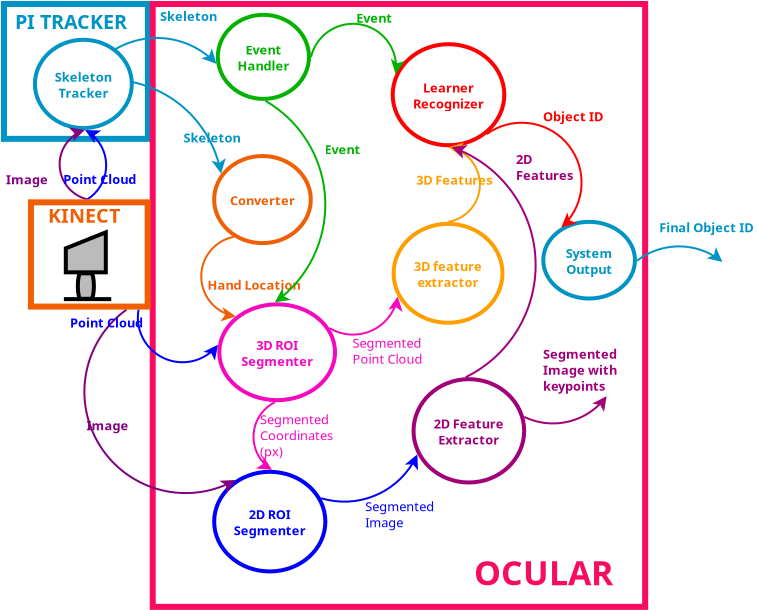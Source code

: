 <?xml version="1.0" encoding="UTF-8"?>
<dia:diagram xmlns:dia="http://www.lysator.liu.se/~alla/dia/">
  <dia:layer name="Background" visible="true" active="true">
    <dia:object type="Standard - Text" version="1" id="O0">
      <dia:attribute name="obj_pos">
        <dia:point val="5.383,23.848"/>
      </dia:attribute>
      <dia:attribute name="obj_bb">
        <dia:rectangle val="5.383,22.275;13.136,24.247"/>
      </dia:attribute>
      <dia:attribute name="text">
        <dia:composite type="text">
          <dia:attribute name="string">
            <dia:string>#OCULAR#</dia:string>
          </dia:attribute>
          <dia:attribute name="font">
            <dia:font family="sans" style="80" name="Helvetica-Bold"/>
          </dia:attribute>
          <dia:attribute name="height">
            <dia:real val="2.117"/>
          </dia:attribute>
          <dia:attribute name="pos">
            <dia:point val="5.383,23.848"/>
          </dia:attribute>
          <dia:attribute name="color">
            <dia:color val="#f80b60"/>
          </dia:attribute>
          <dia:attribute name="alignment">
            <dia:enum val="0"/>
          </dia:attribute>
        </dia:composite>
      </dia:attribute>
      <dia:attribute name="valign">
        <dia:enum val="3"/>
      </dia:attribute>
    </dia:object>
    <dia:object type="Standard - Box" version="0" id="O1">
      <dia:attribute name="obj_pos">
        <dia:point val="-18.12,-5.219"/>
      </dia:attribute>
      <dia:attribute name="obj_bb">
        <dia:rectangle val="-18.27,-5.369;-10.775,1.674"/>
      </dia:attribute>
      <dia:attribute name="elem_corner">
        <dia:point val="-18.12,-5.219"/>
      </dia:attribute>
      <dia:attribute name="elem_width">
        <dia:real val="7.196"/>
      </dia:attribute>
      <dia:attribute name="elem_height">
        <dia:real val="6.742"/>
      </dia:attribute>
      <dia:attribute name="border_width">
        <dia:real val="0.3"/>
      </dia:attribute>
      <dia:attribute name="border_color">
        <dia:color val="#0094c5"/>
      </dia:attribute>
      <dia:attribute name="show_background">
        <dia:boolean val="false"/>
      </dia:attribute>
    </dia:object>
    <dia:object type="Standard - Text" version="1" id="O2">
      <dia:attribute name="obj_pos">
        <dia:point val="-18.019,3.795"/>
      </dia:attribute>
      <dia:attribute name="obj_bb">
        <dia:rectangle val="-18.019,3.2;-15.789,3.947"/>
      </dia:attribute>
      <dia:attribute name="text">
        <dia:composite type="text">
          <dia:attribute name="string">
            <dia:string>#Image#</dia:string>
          </dia:attribute>
          <dia:attribute name="font">
            <dia:font family="sans" style="80" name="Helvetica-Bold"/>
          </dia:attribute>
          <dia:attribute name="height">
            <dia:real val="0.8"/>
          </dia:attribute>
          <dia:attribute name="pos">
            <dia:point val="-18.019,3.795"/>
          </dia:attribute>
          <dia:attribute name="color">
            <dia:color val="#800080"/>
          </dia:attribute>
          <dia:attribute name="alignment">
            <dia:enum val="0"/>
          </dia:attribute>
        </dia:composite>
      </dia:attribute>
      <dia:attribute name="valign">
        <dia:enum val="3"/>
      </dia:attribute>
    </dia:object>
    <dia:object type="Standard - Box" version="0" id="O3">
      <dia:attribute name="obj_pos">
        <dia:point val="-10.684,-5.219"/>
      </dia:attribute>
      <dia:attribute name="obj_bb">
        <dia:rectangle val="-10.834,-5.369;14.089,25.074"/>
      </dia:attribute>
      <dia:attribute name="elem_corner">
        <dia:point val="-10.684,-5.219"/>
      </dia:attribute>
      <dia:attribute name="elem_width">
        <dia:real val="24.622"/>
      </dia:attribute>
      <dia:attribute name="elem_height">
        <dia:real val="30.143"/>
      </dia:attribute>
      <dia:attribute name="border_width">
        <dia:real val="0.3"/>
      </dia:attribute>
      <dia:attribute name="border_color">
        <dia:color val="#f80b60"/>
      </dia:attribute>
      <dia:attribute name="show_background">
        <dia:boolean val="false"/>
      </dia:attribute>
    </dia:object>
    <dia:object type="Flowchart - Ellipse" version="0" id="O4">
      <dia:attribute name="obj_pos">
        <dia:point val="-7.613,2.382"/>
      </dia:attribute>
      <dia:attribute name="obj_bb">
        <dia:rectangle val="-7.713,2.282;-2.68,6.837"/>
      </dia:attribute>
      <dia:attribute name="elem_corner">
        <dia:point val="-7.613,2.382"/>
      </dia:attribute>
      <dia:attribute name="elem_width">
        <dia:real val="4.833"/>
      </dia:attribute>
      <dia:attribute name="elem_height">
        <dia:real val="4.355"/>
      </dia:attribute>
      <dia:attribute name="border_width">
        <dia:real val="0.2"/>
      </dia:attribute>
      <dia:attribute name="border_color">
        <dia:color val="#f05f04"/>
      </dia:attribute>
      <dia:attribute name="show_background">
        <dia:boolean val="true"/>
      </dia:attribute>
      <dia:attribute name="padding">
        <dia:real val="0.354"/>
      </dia:attribute>
      <dia:attribute name="text">
        <dia:composite type="text">
          <dia:attribute name="string">
            <dia:string>#Converter#</dia:string>
          </dia:attribute>
          <dia:attribute name="font">
            <dia:font family="sans" style="80" name="Helvetica-Bold"/>
          </dia:attribute>
          <dia:attribute name="height">
            <dia:real val="0.8"/>
          </dia:attribute>
          <dia:attribute name="pos">
            <dia:point val="-5.196,4.755"/>
          </dia:attribute>
          <dia:attribute name="color">
            <dia:color val="#f05f04"/>
          </dia:attribute>
          <dia:attribute name="alignment">
            <dia:enum val="1"/>
          </dia:attribute>
        </dia:composite>
      </dia:attribute>
    </dia:object>
    <dia:object type="Flowchart - Ellipse" version="0" id="O5">
      <dia:attribute name="obj_pos">
        <dia:point val="-7.611,18.171"/>
      </dia:attribute>
      <dia:attribute name="obj_bb">
        <dia:rectangle val="-7.711,18.071;-1.952,23.253"/>
      </dia:attribute>
      <dia:attribute name="elem_corner">
        <dia:point val="-7.611,18.171"/>
      </dia:attribute>
      <dia:attribute name="elem_width">
        <dia:real val="5.559"/>
      </dia:attribute>
      <dia:attribute name="elem_height">
        <dia:real val="4.982"/>
      </dia:attribute>
      <dia:attribute name="border_width">
        <dia:real val="0.2"/>
      </dia:attribute>
      <dia:attribute name="border_color">
        <dia:color val="#0000ff"/>
      </dia:attribute>
      <dia:attribute name="show_background">
        <dia:boolean val="true"/>
      </dia:attribute>
      <dia:attribute name="padding">
        <dia:real val="0.354"/>
      </dia:attribute>
      <dia:attribute name="text">
        <dia:composite type="text">
          <dia:attribute name="string">
            <dia:string>#2D ROI
Segmenter#</dia:string>
          </dia:attribute>
          <dia:attribute name="font">
            <dia:font family="sans" style="80" name="Helvetica-Bold"/>
          </dia:attribute>
          <dia:attribute name="height">
            <dia:real val="0.8"/>
          </dia:attribute>
          <dia:attribute name="pos">
            <dia:point val="-4.832,20.457"/>
          </dia:attribute>
          <dia:attribute name="color">
            <dia:color val="#0000ff"/>
          </dia:attribute>
          <dia:attribute name="alignment">
            <dia:enum val="1"/>
          </dia:attribute>
        </dia:composite>
      </dia:attribute>
    </dia:object>
    <dia:object type="Flowchart - Ellipse" version="0" id="O6">
      <dia:attribute name="obj_pos">
        <dia:point val="-7.356,9.797"/>
      </dia:attribute>
      <dia:attribute name="obj_bb">
        <dia:rectangle val="-7.456,9.697;-1.469,14.689"/>
      </dia:attribute>
      <dia:attribute name="elem_corner">
        <dia:point val="-7.356,9.797"/>
      </dia:attribute>
      <dia:attribute name="elem_width">
        <dia:real val="5.787"/>
      </dia:attribute>
      <dia:attribute name="elem_height">
        <dia:real val="4.792"/>
      </dia:attribute>
      <dia:attribute name="border_width">
        <dia:real val="0.2"/>
      </dia:attribute>
      <dia:attribute name="border_color">
        <dia:color val="#f508be"/>
      </dia:attribute>
      <dia:attribute name="show_background">
        <dia:boolean val="true"/>
      </dia:attribute>
      <dia:attribute name="padding">
        <dia:real val="0.354"/>
      </dia:attribute>
      <dia:attribute name="text">
        <dia:composite type="text">
          <dia:attribute name="string">
            <dia:string>#3D ROI
Segmenter#</dia:string>
          </dia:attribute>
          <dia:attribute name="font">
            <dia:font family="sans" style="80" name="Helvetica-Bold"/>
          </dia:attribute>
          <dia:attribute name="height">
            <dia:real val="0.8"/>
          </dia:attribute>
          <dia:attribute name="pos">
            <dia:point val="-4.462,11.988"/>
          </dia:attribute>
          <dia:attribute name="color">
            <dia:color val="#f508be"/>
          </dia:attribute>
          <dia:attribute name="alignment">
            <dia:enum val="1"/>
          </dia:attribute>
        </dia:composite>
      </dia:attribute>
    </dia:object>
    <dia:object type="Flowchart - Ellipse" version="0" id="O7">
      <dia:attribute name="obj_pos">
        <dia:point val="2.357,13.539"/>
      </dia:attribute>
      <dia:attribute name="obj_bb">
        <dia:rectangle val="2.257,13.439;7.989,18.806"/>
      </dia:attribute>
      <dia:attribute name="elem_corner">
        <dia:point val="2.357,13.539"/>
      </dia:attribute>
      <dia:attribute name="elem_width">
        <dia:real val="5.531"/>
      </dia:attribute>
      <dia:attribute name="elem_height">
        <dia:real val="5.167"/>
      </dia:attribute>
      <dia:attribute name="border_width">
        <dia:real val="0.2"/>
      </dia:attribute>
      <dia:attribute name="border_color">
        <dia:color val="#a10078"/>
      </dia:attribute>
      <dia:attribute name="show_background">
        <dia:boolean val="true"/>
      </dia:attribute>
      <dia:attribute name="padding">
        <dia:real val="0.354"/>
      </dia:attribute>
      <dia:attribute name="text">
        <dia:composite type="text">
          <dia:attribute name="string">
            <dia:string>#2D Feature
Extractor#</dia:string>
          </dia:attribute>
          <dia:attribute name="font">
            <dia:font family="sans" style="80" name="Helvetica-Bold"/>
          </dia:attribute>
          <dia:attribute name="height">
            <dia:real val="0.8"/>
          </dia:attribute>
          <dia:attribute name="pos">
            <dia:point val="5.123,15.917"/>
          </dia:attribute>
          <dia:attribute name="color">
            <dia:color val="#a10078"/>
          </dia:attribute>
          <dia:attribute name="alignment">
            <dia:enum val="1"/>
          </dia:attribute>
        </dia:composite>
      </dia:attribute>
    </dia:object>
    <dia:object type="Flowchart - Ellipse" version="0" id="O8">
      <dia:attribute name="obj_pos">
        <dia:point val="1.361,5.772"/>
      </dia:attribute>
      <dia:attribute name="obj_bb">
        <dia:rectangle val="1.261,5.672;6.906,10.819"/>
      </dia:attribute>
      <dia:attribute name="elem_corner">
        <dia:point val="1.361,5.772"/>
      </dia:attribute>
      <dia:attribute name="elem_width">
        <dia:real val="5.444"/>
      </dia:attribute>
      <dia:attribute name="elem_height">
        <dia:real val="4.947"/>
      </dia:attribute>
      <dia:attribute name="border_width">
        <dia:real val="0.2"/>
      </dia:attribute>
      <dia:attribute name="border_color">
        <dia:color val="#ff9e00"/>
      </dia:attribute>
      <dia:attribute name="show_background">
        <dia:boolean val="true"/>
      </dia:attribute>
      <dia:attribute name="padding">
        <dia:real val="0.354"/>
      </dia:attribute>
      <dia:attribute name="text">
        <dia:composite type="text">
          <dia:attribute name="string">
            <dia:string>#3D feature
extractor#</dia:string>
          </dia:attribute>
          <dia:attribute name="font">
            <dia:font family="sans" style="80" name="Helvetica-Bold"/>
          </dia:attribute>
          <dia:attribute name="height">
            <dia:real val="0.8"/>
          </dia:attribute>
          <dia:attribute name="pos">
            <dia:point val="4.083,8.041"/>
          </dia:attribute>
          <dia:attribute name="color">
            <dia:color val="#ff9e00"/>
          </dia:attribute>
          <dia:attribute name="alignment">
            <dia:enum val="1"/>
          </dia:attribute>
        </dia:composite>
      </dia:attribute>
    </dia:object>
    <dia:object type="Flowchart - Ellipse" version="0" id="O9">
      <dia:attribute name="obj_pos">
        <dia:point val="-7.429,-4.678"/>
      </dia:attribute>
      <dia:attribute name="obj_bb">
        <dia:rectangle val="-7.529,-4.778;-2.771,-0.374"/>
      </dia:attribute>
      <dia:attribute name="elem_corner">
        <dia:point val="-7.429,-4.678"/>
      </dia:attribute>
      <dia:attribute name="elem_width">
        <dia:real val="4.559"/>
      </dia:attribute>
      <dia:attribute name="elem_height">
        <dia:real val="4.204"/>
      </dia:attribute>
      <dia:attribute name="border_width">
        <dia:real val="0.2"/>
      </dia:attribute>
      <dia:attribute name="border_color">
        <dia:color val="#02b202"/>
      </dia:attribute>
      <dia:attribute name="show_background">
        <dia:boolean val="true"/>
      </dia:attribute>
      <dia:attribute name="padding">
        <dia:real val="0.354"/>
      </dia:attribute>
      <dia:attribute name="text">
        <dia:composite type="text">
          <dia:attribute name="string">
            <dia:string>#Event
Handler#</dia:string>
          </dia:attribute>
          <dia:attribute name="font">
            <dia:font family="sans" style="80" name="Helvetica-Bold"/>
          </dia:attribute>
          <dia:attribute name="height">
            <dia:real val="0.8"/>
          </dia:attribute>
          <dia:attribute name="pos">
            <dia:point val="-5.15,-2.781"/>
          </dia:attribute>
          <dia:attribute name="color">
            <dia:color val="#02b202"/>
          </dia:attribute>
          <dia:attribute name="alignment">
            <dia:enum val="1"/>
          </dia:attribute>
        </dia:composite>
      </dia:attribute>
    </dia:object>
    <dia:object type="Flowchart - Ellipse" version="0" id="O10">
      <dia:attribute name="obj_pos">
        <dia:point val="1.315,-3.209"/>
      </dia:attribute>
      <dia:attribute name="obj_bb">
        <dia:rectangle val="1.216,-3.309;6.995,1.944"/>
      </dia:attribute>
      <dia:attribute name="elem_corner">
        <dia:point val="1.315,-3.209"/>
      </dia:attribute>
      <dia:attribute name="elem_width">
        <dia:real val="5.58"/>
      </dia:attribute>
      <dia:attribute name="elem_height">
        <dia:real val="5.053"/>
      </dia:attribute>
      <dia:attribute name="border_width">
        <dia:real val="0.2"/>
      </dia:attribute>
      <dia:attribute name="border_color">
        <dia:color val="#ff0000"/>
      </dia:attribute>
      <dia:attribute name="show_background">
        <dia:boolean val="true"/>
      </dia:attribute>
      <dia:attribute name="padding">
        <dia:real val="0.354"/>
      </dia:attribute>
      <dia:attribute name="text">
        <dia:composite type="text">
          <dia:attribute name="string">
            <dia:string>#Learner
Recognizer#</dia:string>
          </dia:attribute>
          <dia:attribute name="font">
            <dia:font family="sans" style="80" name="Helvetica-Bold"/>
          </dia:attribute>
          <dia:attribute name="height">
            <dia:real val="0.8"/>
          </dia:attribute>
          <dia:attribute name="pos">
            <dia:point val="4.105,-0.887"/>
          </dia:attribute>
          <dia:attribute name="color">
            <dia:color val="#ff0000"/>
          </dia:attribute>
          <dia:attribute name="alignment">
            <dia:enum val="1"/>
          </dia:attribute>
        </dia:composite>
      </dia:attribute>
    </dia:object>
    <dia:object type="Standard - Arc" version="0" id="O11">
      <dia:attribute name="obj_pos">
        <dia:point val="-5.196,4.56"/>
      </dia:attribute>
      <dia:attribute name="obj_bb">
        <dia:rectangle val="-8.306,4.505;-4.408,12.543"/>
      </dia:attribute>
      <dia:attribute name="conn_endpoints">
        <dia:point val="-5.196,4.56"/>
        <dia:point val="-4.462,12.193"/>
      </dia:attribute>
      <dia:attribute name="arc_color">
        <dia:color val="#f05f04"/>
      </dia:attribute>
      <dia:attribute name="curve_distance">
        <dia:real val="3.424"/>
      </dia:attribute>
      <dia:attribute name="line_width">
        <dia:real val="0.1"/>
      </dia:attribute>
      <dia:attribute name="end_arrow">
        <dia:enum val="22"/>
      </dia:attribute>
      <dia:attribute name="end_arrow_length">
        <dia:real val="0.5"/>
      </dia:attribute>
      <dia:attribute name="end_arrow_width">
        <dia:real val="0.5"/>
      </dia:attribute>
      <dia:connections>
        <dia:connection handle="0" to="O4" connection="16"/>
        <dia:connection handle="1" to="O6" connection="16"/>
      </dia:connections>
    </dia:object>
    <dia:object type="Standard - Arc" version="0" id="O12">
      <dia:attribute name="obj_pos">
        <dia:point val="-5.15,-2.576"/>
      </dia:attribute>
      <dia:attribute name="obj_bb">
        <dia:rectangle val="-5.209,-4.303;4.184,-0.623"/>
      </dia:attribute>
      <dia:attribute name="conn_endpoints">
        <dia:point val="-5.15,-2.576"/>
        <dia:point val="4.105,-0.682"/>
      </dia:attribute>
      <dia:attribute name="arc_color">
        <dia:color val="#02b202"/>
      </dia:attribute>
      <dia:attribute name="curve_distance">
        <dia:real val="-2.561"/>
      </dia:attribute>
      <dia:attribute name="line_width">
        <dia:real val="0.1"/>
      </dia:attribute>
      <dia:attribute name="end_arrow">
        <dia:enum val="22"/>
      </dia:attribute>
      <dia:attribute name="end_arrow_length">
        <dia:real val="0.5"/>
      </dia:attribute>
      <dia:attribute name="end_arrow_width">
        <dia:real val="0.5"/>
      </dia:attribute>
      <dia:connections>
        <dia:connection handle="0" to="O9" connection="16"/>
        <dia:connection handle="1" to="O10" connection="16"/>
      </dia:connections>
    </dia:object>
    <dia:object type="Standard - Text" version="1" id="O13">
      <dia:attribute name="obj_pos">
        <dia:point val="3.492,13.889"/>
      </dia:attribute>
      <dia:attribute name="obj_bb">
        <dia:rectangle val="3.492,13.294;3.492,14.042"/>
      </dia:attribute>
      <dia:attribute name="text">
        <dia:composite type="text">
          <dia:attribute name="string">
            <dia:string>##</dia:string>
          </dia:attribute>
          <dia:attribute name="font">
            <dia:font family="sans" style="0" name="Helvetica"/>
          </dia:attribute>
          <dia:attribute name="height">
            <dia:real val="0.8"/>
          </dia:attribute>
          <dia:attribute name="pos">
            <dia:point val="3.492,13.889"/>
          </dia:attribute>
          <dia:attribute name="color">
            <dia:color val="#000000"/>
          </dia:attribute>
          <dia:attribute name="alignment">
            <dia:enum val="0"/>
          </dia:attribute>
        </dia:composite>
      </dia:attribute>
      <dia:attribute name="valign">
        <dia:enum val="3"/>
      </dia:attribute>
    </dia:object>
    <dia:object type="Standard - Text" version="1" id="O14">
      <dia:attribute name="obj_pos">
        <dia:point val="-7.951,9.073"/>
      </dia:attribute>
      <dia:attribute name="obj_bb">
        <dia:rectangle val="-7.951,8.478;-2.768,9.225"/>
      </dia:attribute>
      <dia:attribute name="text">
        <dia:composite type="text">
          <dia:attribute name="string">
            <dia:string>#Hand Location#</dia:string>
          </dia:attribute>
          <dia:attribute name="font">
            <dia:font family="sans" style="80" name="Helvetica-Bold"/>
          </dia:attribute>
          <dia:attribute name="height">
            <dia:real val="0.8"/>
          </dia:attribute>
          <dia:attribute name="pos">
            <dia:point val="-7.951,9.073"/>
          </dia:attribute>
          <dia:attribute name="color">
            <dia:color val="#f05f04"/>
          </dia:attribute>
          <dia:attribute name="alignment">
            <dia:enum val="0"/>
          </dia:attribute>
        </dia:composite>
      </dia:attribute>
      <dia:attribute name="valign">
        <dia:enum val="3"/>
      </dia:attribute>
    </dia:object>
    <dia:object type="Standard - Arc" version="0" id="O15">
      <dia:attribute name="obj_pos">
        <dia:point val="-4.462,12.193"/>
      </dia:attribute>
      <dia:attribute name="obj_bb">
        <dia:rectangle val="-5.705,12.141;-4.41,20.714"/>
      </dia:attribute>
      <dia:attribute name="conn_endpoints">
        <dia:point val="-4.462,12.193"/>
        <dia:point val="-4.832,20.662"/>
      </dia:attribute>
      <dia:attribute name="arc_color">
        <dia:color val="#f508be"/>
      </dia:attribute>
      <dia:attribute name="curve_distance">
        <dia:real val="1"/>
      </dia:attribute>
      <dia:attribute name="line_width">
        <dia:real val="0.1"/>
      </dia:attribute>
      <dia:attribute name="end_arrow">
        <dia:enum val="22"/>
      </dia:attribute>
      <dia:attribute name="end_arrow_length">
        <dia:real val="0.5"/>
      </dia:attribute>
      <dia:attribute name="end_arrow_width">
        <dia:real val="0.5"/>
      </dia:attribute>
      <dia:connections>
        <dia:connection handle="0" to="O6" connection="16"/>
        <dia:connection handle="1" to="O5" connection="16"/>
      </dia:connections>
    </dia:object>
    <dia:object type="Standard - Arc" version="0" id="O16">
      <dia:attribute name="obj_pos">
        <dia:point val="-4.832,20.662"/>
      </dia:attribute>
      <dia:attribute name="obj_bb">
        <dia:rectangle val="-4.898,16.056;5.189,20.728"/>
      </dia:attribute>
      <dia:attribute name="conn_endpoints">
        <dia:point val="-4.832,20.662"/>
        <dia:point val="5.123,16.122"/>
      </dia:attribute>
      <dia:attribute name="arc_color">
        <dia:color val="#0000ff"/>
      </dia:attribute>
      <dia:attribute name="curve_distance">
        <dia:real val="1"/>
      </dia:attribute>
      <dia:attribute name="line_width">
        <dia:real val="0.1"/>
      </dia:attribute>
      <dia:attribute name="end_arrow">
        <dia:enum val="22"/>
      </dia:attribute>
      <dia:attribute name="end_arrow_length">
        <dia:real val="0.5"/>
      </dia:attribute>
      <dia:attribute name="end_arrow_width">
        <dia:real val="0.5"/>
      </dia:attribute>
      <dia:connections>
        <dia:connection handle="0" to="O5" connection="16"/>
        <dia:connection handle="1" to="O7" connection="16"/>
      </dia:connections>
    </dia:object>
    <dia:object type="Standard - Arc" version="0" id="O17">
      <dia:attribute name="obj_pos">
        <dia:point val="-4.462,12.193"/>
      </dia:attribute>
      <dia:attribute name="obj_bb">
        <dia:rectangle val="-4.529,8.179;4.15,12.26"/>
      </dia:attribute>
      <dia:attribute name="conn_endpoints">
        <dia:point val="-4.462,12.193"/>
        <dia:point val="4.083,8.246"/>
      </dia:attribute>
      <dia:attribute name="arc_color">
        <dia:color val="#f508be"/>
      </dia:attribute>
      <dia:attribute name="curve_distance">
        <dia:real val="1"/>
      </dia:attribute>
      <dia:attribute name="line_width">
        <dia:real val="0.1"/>
      </dia:attribute>
      <dia:attribute name="end_arrow">
        <dia:enum val="22"/>
      </dia:attribute>
      <dia:attribute name="end_arrow_length">
        <dia:real val="0.5"/>
      </dia:attribute>
      <dia:attribute name="end_arrow_width">
        <dia:real val="0.5"/>
      </dia:attribute>
      <dia:connections>
        <dia:connection handle="0" to="O6" connection="16"/>
        <dia:connection handle="1" to="O8" connection="16"/>
      </dia:connections>
    </dia:object>
    <dia:object type="Standard - Arc" version="0" id="O18">
      <dia:attribute name="obj_pos">
        <dia:point val="4.083,8.246"/>
      </dia:attribute>
      <dia:attribute name="obj_bb">
        <dia:rectangle val="4.033,-0.732;5.724,8.296"/>
      </dia:attribute>
      <dia:attribute name="conn_endpoints">
        <dia:point val="4.083,8.246"/>
        <dia:point val="4.105,-0.682"/>
      </dia:attribute>
      <dia:attribute name="arc_color">
        <dia:color val="#ff9e00"/>
      </dia:attribute>
      <dia:attribute name="curve_distance">
        <dia:real val="1.58"/>
      </dia:attribute>
      <dia:attribute name="line_width">
        <dia:real val="0.1"/>
      </dia:attribute>
      <dia:attribute name="end_arrow">
        <dia:enum val="22"/>
      </dia:attribute>
      <dia:attribute name="end_arrow_length">
        <dia:real val="0.5"/>
      </dia:attribute>
      <dia:attribute name="end_arrow_width">
        <dia:real val="0.5"/>
      </dia:attribute>
      <dia:connections>
        <dia:connection handle="0" to="O8" connection="16"/>
        <dia:connection handle="1" to="O10" connection="16"/>
      </dia:connections>
    </dia:object>
    <dia:object type="Standard - Arc" version="0" id="O19">
      <dia:attribute name="obj_pos">
        <dia:point val="5.123,16.122"/>
      </dia:attribute>
      <dia:attribute name="obj_bb">
        <dia:rectangle val="4.052,-0.735;8.523,16.175"/>
      </dia:attribute>
      <dia:attribute name="conn_endpoints">
        <dia:point val="5.123,16.122"/>
        <dia:point val="4.105,-0.682"/>
      </dia:attribute>
      <dia:attribute name="arc_color">
        <dia:color val="#a10078"/>
      </dia:attribute>
      <dia:attribute name="curve_distance">
        <dia:real val="3.845"/>
      </dia:attribute>
      <dia:attribute name="line_width">
        <dia:real val="0.1"/>
      </dia:attribute>
      <dia:attribute name="end_arrow">
        <dia:enum val="22"/>
      </dia:attribute>
      <dia:attribute name="end_arrow_length">
        <dia:real val="0.5"/>
      </dia:attribute>
      <dia:attribute name="end_arrow_width">
        <dia:real val="0.5"/>
      </dia:attribute>
      <dia:connections>
        <dia:connection handle="0" to="O7" connection="16"/>
        <dia:connection handle="1" to="O10" connection="16"/>
      </dia:connections>
    </dia:object>
    <dia:object type="Standard - Arc" version="0" id="O20">
      <dia:attribute name="obj_pos">
        <dia:point val="-14.432,-1.223"/>
      </dia:attribute>
      <dia:attribute name="obj_bb">
        <dia:rectangle val="-14.501,-1.321;-5.099,4.629"/>
      </dia:attribute>
      <dia:attribute name="conn_endpoints">
        <dia:point val="-14.432,-1.223"/>
        <dia:point val="-5.196,4.56"/>
      </dia:attribute>
      <dia:attribute name="arc_color">
        <dia:color val="#0094c5"/>
      </dia:attribute>
      <dia:attribute name="curve_distance">
        <dia:real val="-1.877"/>
      </dia:attribute>
      <dia:attribute name="line_width">
        <dia:real val="0.1"/>
      </dia:attribute>
      <dia:attribute name="end_arrow">
        <dia:enum val="22"/>
      </dia:attribute>
      <dia:attribute name="end_arrow_length">
        <dia:real val="0.5"/>
      </dia:attribute>
      <dia:attribute name="end_arrow_width">
        <dia:real val="0.5"/>
      </dia:attribute>
      <dia:connections>
        <dia:connection handle="1" to="O4" connection="16"/>
      </dia:connections>
    </dia:object>
    <dia:object type="Standard - Arc" version="0" id="O21">
      <dia:attribute name="obj_pos">
        <dia:point val="-14.151,-1.223"/>
      </dia:attribute>
      <dia:attribute name="obj_bb">
        <dia:rectangle val="-14.208,-3.778;-5.093,-1.166"/>
      </dia:attribute>
      <dia:attribute name="conn_endpoints">
        <dia:point val="-14.151,-1.223"/>
        <dia:point val="-5.15,-2.576"/>
      </dia:attribute>
      <dia:attribute name="arc_color">
        <dia:color val="#0094c5"/>
      </dia:attribute>
      <dia:attribute name="curve_distance">
        <dia:real val="-1.773"/>
      </dia:attribute>
      <dia:attribute name="line_width">
        <dia:real val="0.1"/>
      </dia:attribute>
      <dia:attribute name="end_arrow">
        <dia:enum val="22"/>
      </dia:attribute>
      <dia:attribute name="end_arrow_length">
        <dia:real val="0.5"/>
      </dia:attribute>
      <dia:attribute name="end_arrow_width">
        <dia:real val="0.5"/>
      </dia:attribute>
      <dia:connections>
        <dia:connection handle="1" to="O9" connection="16"/>
      </dia:connections>
    </dia:object>
    <dia:object type="Standard - Arc" version="0" id="O22">
      <dia:attribute name="obj_pos">
        <dia:point val="-13.856,7.303"/>
      </dia:attribute>
      <dia:attribute name="obj_bb">
        <dia:rectangle val="-13.923,7.236;-4.395,13.066"/>
      </dia:attribute>
      <dia:attribute name="conn_endpoints">
        <dia:point val="-13.856,7.303"/>
        <dia:point val="-4.462,12.193"/>
      </dia:attribute>
      <dia:attribute name="arc_color">
        <dia:color val="#0000ff"/>
      </dia:attribute>
      <dia:attribute name="curve_distance">
        <dia:real val="2.881"/>
      </dia:attribute>
      <dia:attribute name="line_width">
        <dia:real val="0.1"/>
      </dia:attribute>
      <dia:attribute name="end_arrow">
        <dia:enum val="22"/>
      </dia:attribute>
      <dia:attribute name="end_arrow_length">
        <dia:real val="0.5"/>
      </dia:attribute>
      <dia:attribute name="end_arrow_width">
        <dia:real val="0.5"/>
      </dia:attribute>
      <dia:connections>
        <dia:connection handle="0" to="O48" connection="8"/>
        <dia:connection handle="1" to="O6" connection="16"/>
      </dia:connections>
    </dia:object>
    <dia:object type="Standard - Text" version="1" id="O23">
      <dia:attribute name="obj_pos">
        <dia:point val="-5.325,15.791"/>
      </dia:attribute>
      <dia:attribute name="obj_bb">
        <dia:rectangle val="-5.325,15.197;-1.48,17.544"/>
      </dia:attribute>
      <dia:attribute name="text">
        <dia:composite type="text">
          <dia:attribute name="string">
            <dia:string>#Segmented
Coordinates
(px)#</dia:string>
          </dia:attribute>
          <dia:attribute name="font">
            <dia:font family="sans" style="0" name="Helvetica"/>
          </dia:attribute>
          <dia:attribute name="height">
            <dia:real val="0.8"/>
          </dia:attribute>
          <dia:attribute name="pos">
            <dia:point val="-5.325,15.791"/>
          </dia:attribute>
          <dia:attribute name="color">
            <dia:color val="#f508be"/>
          </dia:attribute>
          <dia:attribute name="alignment">
            <dia:enum val="0"/>
          </dia:attribute>
        </dia:composite>
      </dia:attribute>
      <dia:attribute name="valign">
        <dia:enum val="3"/>
      </dia:attribute>
    </dia:object>
    <dia:object type="Standard - Text" version="1" id="O24">
      <dia:attribute name="obj_pos">
        <dia:point val="-0.69,11.974"/>
      </dia:attribute>
      <dia:attribute name="obj_bb">
        <dia:rectangle val="-0.69,11.379;2.995,12.926"/>
      </dia:attribute>
      <dia:attribute name="text">
        <dia:composite type="text">
          <dia:attribute name="string">
            <dia:string>#Segmented
Point Cloud#</dia:string>
          </dia:attribute>
          <dia:attribute name="font">
            <dia:font family="sans" style="0" name="Helvetica"/>
          </dia:attribute>
          <dia:attribute name="height">
            <dia:real val="0.8"/>
          </dia:attribute>
          <dia:attribute name="pos">
            <dia:point val="-0.69,11.974"/>
          </dia:attribute>
          <dia:attribute name="color">
            <dia:color val="#f508be"/>
          </dia:attribute>
          <dia:attribute name="alignment">
            <dia:enum val="0"/>
          </dia:attribute>
        </dia:composite>
      </dia:attribute>
      <dia:attribute name="valign">
        <dia:enum val="3"/>
      </dia:attribute>
    </dia:object>
    <dia:object type="Standard - Arc" version="0" id="O25">
      <dia:attribute name="obj_pos">
        <dia:point val="-5.15,-2.576"/>
      </dia:attribute>
      <dia:attribute name="obj_bb">
        <dia:rectangle val="-5.202,-2.628;-1.991,12.246"/>
      </dia:attribute>
      <dia:attribute name="conn_endpoints">
        <dia:point val="-5.15,-2.576"/>
        <dia:point val="-4.462,12.193"/>
      </dia:attribute>
      <dia:attribute name="arc_color">
        <dia:color val="#02b202"/>
      </dia:attribute>
      <dia:attribute name="curve_distance">
        <dia:real val="-2.756"/>
      </dia:attribute>
      <dia:attribute name="line_width">
        <dia:real val="0.1"/>
      </dia:attribute>
      <dia:attribute name="end_arrow">
        <dia:enum val="22"/>
      </dia:attribute>
      <dia:attribute name="end_arrow_length">
        <dia:real val="0.5"/>
      </dia:attribute>
      <dia:attribute name="end_arrow_width">
        <dia:real val="0.5"/>
      </dia:attribute>
      <dia:connections>
        <dia:connection handle="0" to="O9" connection="16"/>
        <dia:connection handle="1" to="O6" connection="16"/>
      </dia:connections>
    </dia:object>
    <dia:object type="Standard - Text" version="1" id="O26">
      <dia:attribute name="obj_pos">
        <dia:point val="-0.502,-4.283"/>
      </dia:attribute>
      <dia:attribute name="obj_bb">
        <dia:rectangle val="-0.502,-4.878;1.548,-4.131"/>
      </dia:attribute>
      <dia:attribute name="text">
        <dia:composite type="text">
          <dia:attribute name="string">
            <dia:string>#Event#</dia:string>
          </dia:attribute>
          <dia:attribute name="font">
            <dia:font family="sans" style="80" name="Helvetica-Bold"/>
          </dia:attribute>
          <dia:attribute name="height">
            <dia:real val="0.8"/>
          </dia:attribute>
          <dia:attribute name="pos">
            <dia:point val="-0.502,-4.283"/>
          </dia:attribute>
          <dia:attribute name="color">
            <dia:color val="#02b202"/>
          </dia:attribute>
          <dia:attribute name="alignment">
            <dia:enum val="0"/>
          </dia:attribute>
        </dia:composite>
      </dia:attribute>
      <dia:attribute name="valign">
        <dia:enum val="3"/>
      </dia:attribute>
    </dia:object>
    <dia:object type="Standard - Text" version="1" id="O27">
      <dia:attribute name="obj_pos">
        <dia:point val="-2.092,2.291"/>
      </dia:attribute>
      <dia:attribute name="obj_bb">
        <dia:rectangle val="-2.092,1.696;-0.042,2.443"/>
      </dia:attribute>
      <dia:attribute name="text">
        <dia:composite type="text">
          <dia:attribute name="string">
            <dia:string>#Event#</dia:string>
          </dia:attribute>
          <dia:attribute name="font">
            <dia:font family="sans" style="80" name="Helvetica-Bold"/>
          </dia:attribute>
          <dia:attribute name="height">
            <dia:real val="0.8"/>
          </dia:attribute>
          <dia:attribute name="pos">
            <dia:point val="-2.092,2.291"/>
          </dia:attribute>
          <dia:attribute name="color">
            <dia:color val="#02b202"/>
          </dia:attribute>
          <dia:attribute name="alignment">
            <dia:enum val="0"/>
          </dia:attribute>
        </dia:composite>
      </dia:attribute>
      <dia:attribute name="valign">
        <dia:enum val="3"/>
      </dia:attribute>
    </dia:object>
    <dia:object type="Standard - Arc" version="0" id="O28">
      <dia:attribute name="obj_pos">
        <dia:point val="-13.856,7.303"/>
      </dia:attribute>
      <dia:attribute name="obj_bb">
        <dia:rectangle val="-15.019,7.234;-4.762,21.106"/>
      </dia:attribute>
      <dia:attribute name="conn_endpoints">
        <dia:point val="-13.856,7.303"/>
        <dia:point val="-4.832,20.662"/>
      </dia:attribute>
      <dia:attribute name="arc_color">
        <dia:color val="#800080"/>
      </dia:attribute>
      <dia:attribute name="curve_distance">
        <dia:real val="4.914"/>
      </dia:attribute>
      <dia:attribute name="line_width">
        <dia:real val="0.1"/>
      </dia:attribute>
      <dia:attribute name="end_arrow">
        <dia:enum val="22"/>
      </dia:attribute>
      <dia:attribute name="end_arrow_length">
        <dia:real val="0.5"/>
      </dia:attribute>
      <dia:attribute name="end_arrow_width">
        <dia:real val="0.5"/>
      </dia:attribute>
      <dia:connections>
        <dia:connection handle="0" to="O48" connection="8"/>
        <dia:connection handle="1" to="O5" connection="16"/>
      </dia:connections>
    </dia:object>
    <dia:object type="Standard - Text" version="1" id="O29">
      <dia:attribute name="obj_pos">
        <dia:point val="-14.0,16.089"/>
      </dia:attribute>
      <dia:attribute name="obj_bb">
        <dia:rectangle val="-14.0,15.494;-11.77,16.241"/>
      </dia:attribute>
      <dia:attribute name="text">
        <dia:composite type="text">
          <dia:attribute name="string">
            <dia:string>#Image#</dia:string>
          </dia:attribute>
          <dia:attribute name="font">
            <dia:font family="sans" style="80" name="Helvetica-Bold"/>
          </dia:attribute>
          <dia:attribute name="height">
            <dia:real val="0.8"/>
          </dia:attribute>
          <dia:attribute name="pos">
            <dia:point val="-14.0,16.089"/>
          </dia:attribute>
          <dia:attribute name="color">
            <dia:color val="#800080"/>
          </dia:attribute>
          <dia:attribute name="alignment">
            <dia:enum val="0"/>
          </dia:attribute>
        </dia:composite>
      </dia:attribute>
      <dia:attribute name="valign">
        <dia:enum val="3"/>
      </dia:attribute>
    </dia:object>
    <dia:object type="Standard - Text" version="1" id="O30">
      <dia:attribute name="obj_pos">
        <dia:point val="-0.057,20.142"/>
      </dia:attribute>
      <dia:attribute name="obj_bb">
        <dia:rectangle val="-0.057,19.547;3.628,21.094"/>
      </dia:attribute>
      <dia:attribute name="text">
        <dia:composite type="text">
          <dia:attribute name="string">
            <dia:string>#Segmented
Image#</dia:string>
          </dia:attribute>
          <dia:attribute name="font">
            <dia:font family="sans" style="0" name="Helvetica"/>
          </dia:attribute>
          <dia:attribute name="height">
            <dia:real val="0.8"/>
          </dia:attribute>
          <dia:attribute name="pos">
            <dia:point val="-0.057,20.142"/>
          </dia:attribute>
          <dia:attribute name="color">
            <dia:color val="#0000ff"/>
          </dia:attribute>
          <dia:attribute name="alignment">
            <dia:enum val="0"/>
          </dia:attribute>
        </dia:composite>
      </dia:attribute>
      <dia:attribute name="valign">
        <dia:enum val="3"/>
      </dia:attribute>
    </dia:object>
    <dia:object type="Standard - Arc" version="0" id="O31">
      <dia:attribute name="obj_pos">
        <dia:point val="5.123,16.122"/>
      </dia:attribute>
      <dia:attribute name="obj_bb">
        <dia:rectangle val="5.062,14.325;12.073,16.311"/>
      </dia:attribute>
      <dia:attribute name="conn_endpoints">
        <dia:point val="5.123,16.122"/>
        <dia:point val="12.012,14.386"/>
      </dia:attribute>
      <dia:attribute name="arc_color">
        <dia:color val="#a10078"/>
      </dia:attribute>
      <dia:attribute name="curve_distance">
        <dia:real val="0.771"/>
      </dia:attribute>
      <dia:attribute name="line_width">
        <dia:real val="0.1"/>
      </dia:attribute>
      <dia:attribute name="end_arrow">
        <dia:enum val="22"/>
      </dia:attribute>
      <dia:attribute name="end_arrow_length">
        <dia:real val="0.5"/>
      </dia:attribute>
      <dia:attribute name="end_arrow_width">
        <dia:real val="0.5"/>
      </dia:attribute>
      <dia:connections>
        <dia:connection handle="0" to="O7" connection="16"/>
      </dia:connections>
    </dia:object>
    <dia:object type="Standard - Text" version="1" id="O32">
      <dia:attribute name="obj_pos">
        <dia:point val="7.475,2.782"/>
      </dia:attribute>
      <dia:attribute name="obj_bb">
        <dia:rectangle val="7.475,2.187;10.645,3.734"/>
      </dia:attribute>
      <dia:attribute name="text">
        <dia:composite type="text">
          <dia:attribute name="string">
            <dia:string>#2D 
Features#</dia:string>
          </dia:attribute>
          <dia:attribute name="font">
            <dia:font family="sans" style="80" name="Helvetica-Bold"/>
          </dia:attribute>
          <dia:attribute name="height">
            <dia:real val="0.8"/>
          </dia:attribute>
          <dia:attribute name="pos">
            <dia:point val="7.475,2.782"/>
          </dia:attribute>
          <dia:attribute name="color">
            <dia:color val="#a10078"/>
          </dia:attribute>
          <dia:attribute name="alignment">
            <dia:enum val="0"/>
          </dia:attribute>
        </dia:composite>
      </dia:attribute>
      <dia:attribute name="valign">
        <dia:enum val="3"/>
      </dia:attribute>
    </dia:object>
    <dia:object type="Standard - Text" version="1" id="O33">
      <dia:attribute name="obj_pos">
        <dia:point val="8.83,12.522"/>
      </dia:attribute>
      <dia:attribute name="obj_bb">
        <dia:rectangle val="8.83,11.927;12.938,14.275"/>
      </dia:attribute>
      <dia:attribute name="text">
        <dia:composite type="text">
          <dia:attribute name="string">
            <dia:string>#Segmented
Image with
keypoints#</dia:string>
          </dia:attribute>
          <dia:attribute name="font">
            <dia:font family="sans" style="80" name="Helvetica-Bold"/>
          </dia:attribute>
          <dia:attribute name="height">
            <dia:real val="0.8"/>
          </dia:attribute>
          <dia:attribute name="pos">
            <dia:point val="8.83,12.522"/>
          </dia:attribute>
          <dia:attribute name="color">
            <dia:color val="#a10078"/>
          </dia:attribute>
          <dia:attribute name="alignment">
            <dia:enum val="0"/>
          </dia:attribute>
        </dia:composite>
      </dia:attribute>
      <dia:attribute name="valign">
        <dia:enum val="3"/>
      </dia:attribute>
    </dia:object>
    <dia:object type="Standard - Text" version="1" id="O34">
      <dia:attribute name="obj_pos">
        <dia:point val="2.489,3.82"/>
      </dia:attribute>
      <dia:attribute name="obj_bb">
        <dia:rectangle val="2.489,3.225;6.859,3.972"/>
      </dia:attribute>
      <dia:attribute name="text">
        <dia:composite type="text">
          <dia:attribute name="string">
            <dia:string>#3D Features#</dia:string>
          </dia:attribute>
          <dia:attribute name="font">
            <dia:font family="sans" style="80" name="Helvetica-Bold"/>
          </dia:attribute>
          <dia:attribute name="height">
            <dia:real val="0.8"/>
          </dia:attribute>
          <dia:attribute name="pos">
            <dia:point val="2.489,3.82"/>
          </dia:attribute>
          <dia:attribute name="color">
            <dia:color val="#ff9e00"/>
          </dia:attribute>
          <dia:attribute name="alignment">
            <dia:enum val="0"/>
          </dia:attribute>
        </dia:composite>
      </dia:attribute>
      <dia:attribute name="valign">
        <dia:enum val="3"/>
      </dia:attribute>
    </dia:object>
    <dia:object type="Flowchart - Ellipse" version="0" id="O35">
      <dia:attribute name="obj_pos">
        <dia:point val="8.844,5.673"/>
      </dia:attribute>
      <dia:attribute name="obj_bb">
        <dia:rectangle val="8.744,5.573;13.528,9.607"/>
      </dia:attribute>
      <dia:attribute name="elem_corner">
        <dia:point val="8.844,5.673"/>
      </dia:attribute>
      <dia:attribute name="elem_width">
        <dia:real val="4.584"/>
      </dia:attribute>
      <dia:attribute name="elem_height">
        <dia:real val="3.834"/>
      </dia:attribute>
      <dia:attribute name="border_width">
        <dia:real val="0.2"/>
      </dia:attribute>
      <dia:attribute name="border_color">
        <dia:color val="#0094c5"/>
      </dia:attribute>
      <dia:attribute name="show_background">
        <dia:boolean val="true"/>
      </dia:attribute>
      <dia:attribute name="padding">
        <dia:real val="0.354"/>
      </dia:attribute>
      <dia:attribute name="text">
        <dia:composite type="text">
          <dia:attribute name="string">
            <dia:string>#System
Output#</dia:string>
          </dia:attribute>
          <dia:attribute name="font">
            <dia:font family="sans" style="80" name="Helvetica-Bold"/>
          </dia:attribute>
          <dia:attribute name="height">
            <dia:real val="0.8"/>
          </dia:attribute>
          <dia:attribute name="pos">
            <dia:point val="11.136,7.385"/>
          </dia:attribute>
          <dia:attribute name="color">
            <dia:color val="#0094c5"/>
          </dia:attribute>
          <dia:attribute name="alignment">
            <dia:enum val="1"/>
          </dia:attribute>
        </dia:composite>
      </dia:attribute>
    </dia:object>
    <dia:object type="Standard - Arc" version="0" id="O36">
      <dia:attribute name="obj_pos">
        <dia:point val="4.105,-0.682"/>
      </dia:attribute>
      <dia:attribute name="obj_bb">
        <dia:rectangle val="4.035,-0.784;11.688,7.66"/>
      </dia:attribute>
      <dia:attribute name="conn_endpoints">
        <dia:point val="4.105,-0.682"/>
        <dia:point val="11.136,7.59"/>
      </dia:attribute>
      <dia:attribute name="arc_color">
        <dia:color val="#ff0000"/>
      </dia:attribute>
      <dia:attribute name="curve_distance">
        <dia:real val="-2.938"/>
      </dia:attribute>
      <dia:attribute name="line_width">
        <dia:real val="0.1"/>
      </dia:attribute>
      <dia:attribute name="end_arrow">
        <dia:enum val="22"/>
      </dia:attribute>
      <dia:attribute name="end_arrow_length">
        <dia:real val="0.5"/>
      </dia:attribute>
      <dia:attribute name="end_arrow_width">
        <dia:real val="0.5"/>
      </dia:attribute>
      <dia:connections>
        <dia:connection handle="0" to="O10" connection="16"/>
        <dia:connection handle="1" to="O35" connection="16"/>
      </dia:connections>
    </dia:object>
    <dia:object type="Standard - Text" version="1" id="O37">
      <dia:attribute name="obj_pos">
        <dia:point val="8.836,0.642"/>
      </dia:attribute>
      <dia:attribute name="obj_bb">
        <dia:rectangle val="8.836,0.047;12.171,0.795"/>
      </dia:attribute>
      <dia:attribute name="text">
        <dia:composite type="text">
          <dia:attribute name="string">
            <dia:string>#Object ID#</dia:string>
          </dia:attribute>
          <dia:attribute name="font">
            <dia:font family="sans" style="80" name="Helvetica-Bold"/>
          </dia:attribute>
          <dia:attribute name="height">
            <dia:real val="0.8"/>
          </dia:attribute>
          <dia:attribute name="pos">
            <dia:point val="8.836,0.642"/>
          </dia:attribute>
          <dia:attribute name="color">
            <dia:color val="#ff0000"/>
          </dia:attribute>
          <dia:attribute name="alignment">
            <dia:enum val="0"/>
          </dia:attribute>
        </dia:composite>
      </dia:attribute>
      <dia:attribute name="valign">
        <dia:enum val="3"/>
      </dia:attribute>
    </dia:object>
    <dia:object type="Standard - Arc" version="0" id="O38">
      <dia:attribute name="obj_pos">
        <dia:point val="11.136,7.59"/>
      </dia:attribute>
      <dia:attribute name="obj_bb">
        <dia:rectangle val="11.085,6.835;17.85,7.729"/>
      </dia:attribute>
      <dia:attribute name="conn_endpoints">
        <dia:point val="11.136,7.59"/>
        <dia:point val="17.8,7.678"/>
      </dia:attribute>
      <dia:attribute name="arc_color">
        <dia:color val="#0094c5"/>
      </dia:attribute>
      <dia:attribute name="curve_distance">
        <dia:real val="-0.749"/>
      </dia:attribute>
      <dia:attribute name="line_width">
        <dia:real val="0.1"/>
      </dia:attribute>
      <dia:attribute name="end_arrow">
        <dia:enum val="22"/>
      </dia:attribute>
      <dia:attribute name="end_arrow_length">
        <dia:real val="0.5"/>
      </dia:attribute>
      <dia:attribute name="end_arrow_width">
        <dia:real val="0.5"/>
      </dia:attribute>
      <dia:connections>
        <dia:connection handle="0" to="O35" connection="16"/>
      </dia:connections>
    </dia:object>
    <dia:object type="Standard - Text" version="1" id="O39">
      <dia:attribute name="obj_pos">
        <dia:point val="14.648,6.197"/>
      </dia:attribute>
      <dia:attribute name="obj_bb">
        <dia:rectangle val="14.648,5.602;20.193,6.35"/>
      </dia:attribute>
      <dia:attribute name="text">
        <dia:composite type="text">
          <dia:attribute name="string">
            <dia:string>#Final Object ID #</dia:string>
          </dia:attribute>
          <dia:attribute name="font">
            <dia:font family="sans" style="80" name="Helvetica-Bold"/>
          </dia:attribute>
          <dia:attribute name="height">
            <dia:real val="0.8"/>
          </dia:attribute>
          <dia:attribute name="pos">
            <dia:point val="14.648,6.197"/>
          </dia:attribute>
          <dia:attribute name="color">
            <dia:color val="#0094c5"/>
          </dia:attribute>
          <dia:attribute name="alignment">
            <dia:enum val="0"/>
          </dia:attribute>
        </dia:composite>
      </dia:attribute>
      <dia:attribute name="valign">
        <dia:enum val="3"/>
      </dia:attribute>
    </dia:object>
    <dia:object type="Standard - Text" version="1" id="O40">
      <dia:attribute name="obj_pos">
        <dia:point val="1.854,9.06"/>
      </dia:attribute>
      <dia:attribute name="obj_bb">
        <dia:rectangle val="1.854,8.465;1.854,9.212"/>
      </dia:attribute>
      <dia:attribute name="text">
        <dia:composite type="text">
          <dia:attribute name="string">
            <dia:string>##</dia:string>
          </dia:attribute>
          <dia:attribute name="font">
            <dia:font family="sans" style="0" name="Helvetica"/>
          </dia:attribute>
          <dia:attribute name="height">
            <dia:real val="0.8"/>
          </dia:attribute>
          <dia:attribute name="pos">
            <dia:point val="1.854,9.06"/>
          </dia:attribute>
          <dia:attribute name="color">
            <dia:color val="#000000"/>
          </dia:attribute>
          <dia:attribute name="alignment">
            <dia:enum val="0"/>
          </dia:attribute>
        </dia:composite>
      </dia:attribute>
      <dia:attribute name="valign">
        <dia:enum val="3"/>
      </dia:attribute>
    </dia:object>
    <dia:object type="Standard - Text" version="1" id="O41">
      <dia:attribute name="obj_pos">
        <dia:point val="1.854,9.06"/>
      </dia:attribute>
      <dia:attribute name="obj_bb">
        <dia:rectangle val="1.854,8.465;1.854,9.212"/>
      </dia:attribute>
      <dia:attribute name="text">
        <dia:composite type="text">
          <dia:attribute name="string">
            <dia:string>##</dia:string>
          </dia:attribute>
          <dia:attribute name="font">
            <dia:font family="sans" style="0" name="Helvetica"/>
          </dia:attribute>
          <dia:attribute name="height">
            <dia:real val="0.8"/>
          </dia:attribute>
          <dia:attribute name="pos">
            <dia:point val="1.854,9.06"/>
          </dia:attribute>
          <dia:attribute name="color">
            <dia:color val="#000000"/>
          </dia:attribute>
          <dia:attribute name="alignment">
            <dia:enum val="0"/>
          </dia:attribute>
        </dia:composite>
      </dia:attribute>
      <dia:attribute name="valign">
        <dia:enum val="3"/>
      </dia:attribute>
    </dia:object>
    <dia:object type="Flowchart - Ellipse" version="0" id="O42">
      <dia:attribute name="obj_pos">
        <dia:point val="-16.574,-3.43"/>
      </dia:attribute>
      <dia:attribute name="obj_bb">
        <dia:rectangle val="-16.674,-3.53;-11.629,1.085"/>
      </dia:attribute>
      <dia:attribute name="elem_corner">
        <dia:point val="-16.574,-3.43"/>
      </dia:attribute>
      <dia:attribute name="elem_width">
        <dia:real val="4.845"/>
      </dia:attribute>
      <dia:attribute name="elem_height">
        <dia:real val="4.415"/>
      </dia:attribute>
      <dia:attribute name="border_width">
        <dia:real val="0.2"/>
      </dia:attribute>
      <dia:attribute name="border_color">
        <dia:color val="#0094c5"/>
      </dia:attribute>
      <dia:attribute name="show_background">
        <dia:boolean val="true"/>
      </dia:attribute>
      <dia:attribute name="padding">
        <dia:real val="0.354"/>
      </dia:attribute>
      <dia:attribute name="text">
        <dia:composite type="text">
          <dia:attribute name="string">
            <dia:string>#Skeleton
Tracker#</dia:string>
          </dia:attribute>
          <dia:attribute name="font">
            <dia:font family="sans" style="80" name="Helvetica-Bold"/>
          </dia:attribute>
          <dia:attribute name="height">
            <dia:real val="0.8"/>
          </dia:attribute>
          <dia:attribute name="pos">
            <dia:point val="-14.151,-1.428"/>
          </dia:attribute>
          <dia:attribute name="color">
            <dia:color val="#0094c5"/>
          </dia:attribute>
          <dia:attribute name="alignment">
            <dia:enum val="1"/>
          </dia:attribute>
        </dia:composite>
      </dia:attribute>
    </dia:object>
    <dia:object type="Standard - Arc" version="0" id="O43">
      <dia:attribute name="obj_pos">
        <dia:point val="-13.856,7.303"/>
      </dia:attribute>
      <dia:attribute name="obj_bb">
        <dia:rectangle val="-15.384,-1.274;-13.804,7.355"/>
      </dia:attribute>
      <dia:attribute name="conn_endpoints">
        <dia:point val="-13.856,7.303"/>
        <dia:point val="-14.151,-1.223"/>
      </dia:attribute>
      <dia:attribute name="arc_color">
        <dia:color val="#800080"/>
      </dia:attribute>
      <dia:attribute name="curve_distance">
        <dia:real val="-1.327"/>
      </dia:attribute>
      <dia:attribute name="line_width">
        <dia:real val="0.1"/>
      </dia:attribute>
      <dia:attribute name="end_arrow">
        <dia:enum val="22"/>
      </dia:attribute>
      <dia:attribute name="end_arrow_length">
        <dia:real val="0.5"/>
      </dia:attribute>
      <dia:attribute name="end_arrow_width">
        <dia:real val="0.5"/>
      </dia:attribute>
      <dia:connections>
        <dia:connection handle="0" to="O48" connection="8"/>
        <dia:connection handle="1" to="O42" connection="16"/>
      </dia:connections>
    </dia:object>
    <dia:object type="Standard - Arc" version="0" id="O44">
      <dia:attribute name="obj_pos">
        <dia:point val="-13.856,7.303"/>
      </dia:attribute>
      <dia:attribute name="obj_bb">
        <dia:rectangle val="-14.203,-1.274;-12.948,7.355"/>
      </dia:attribute>
      <dia:attribute name="conn_endpoints">
        <dia:point val="-13.856,7.303"/>
        <dia:point val="-14.151,-1.223"/>
      </dia:attribute>
      <dia:attribute name="arc_color">
        <dia:color val="#0000ff"/>
      </dia:attribute>
      <dia:attribute name="curve_distance">
        <dia:real val="1"/>
      </dia:attribute>
      <dia:attribute name="line_width">
        <dia:real val="0.1"/>
      </dia:attribute>
      <dia:attribute name="end_arrow">
        <dia:enum val="22"/>
      </dia:attribute>
      <dia:attribute name="end_arrow_length">
        <dia:real val="0.5"/>
      </dia:attribute>
      <dia:attribute name="end_arrow_width">
        <dia:real val="0.5"/>
      </dia:attribute>
      <dia:connections>
        <dia:connection handle="0" to="O48" connection="8"/>
        <dia:connection handle="1" to="O42" connection="16"/>
      </dia:connections>
    </dia:object>
    <dia:object type="Standard - Text" version="1" id="O45">
      <dia:attribute name="obj_pos">
        <dia:point val="-10.323,-4.371"/>
      </dia:attribute>
      <dia:attribute name="obj_bb">
        <dia:rectangle val="-10.323,-4.966;-7.166,-4.218"/>
      </dia:attribute>
      <dia:attribute name="text">
        <dia:composite type="text">
          <dia:attribute name="string">
            <dia:string>#Skeleton#</dia:string>
          </dia:attribute>
          <dia:attribute name="font">
            <dia:font family="sans" style="80" name="Helvetica-Bold"/>
          </dia:attribute>
          <dia:attribute name="height">
            <dia:real val="0.8"/>
          </dia:attribute>
          <dia:attribute name="pos">
            <dia:point val="-10.323,-4.371"/>
          </dia:attribute>
          <dia:attribute name="color">
            <dia:color val="#0094c5"/>
          </dia:attribute>
          <dia:attribute name="alignment">
            <dia:enum val="0"/>
          </dia:attribute>
        </dia:composite>
      </dia:attribute>
      <dia:attribute name="valign">
        <dia:enum val="3"/>
      </dia:attribute>
    </dia:object>
    <dia:object type="Standard - Text" version="1" id="O46">
      <dia:attribute name="obj_pos">
        <dia:point val="-9.14,1.707"/>
      </dia:attribute>
      <dia:attribute name="obj_bb">
        <dia:rectangle val="-9.14,1.112;-5.983,1.86"/>
      </dia:attribute>
      <dia:attribute name="text">
        <dia:composite type="text">
          <dia:attribute name="string">
            <dia:string>#Skeleton#</dia:string>
          </dia:attribute>
          <dia:attribute name="font">
            <dia:font family="sans" style="80" name="Helvetica-Bold"/>
          </dia:attribute>
          <dia:attribute name="height">
            <dia:real val="0.8"/>
          </dia:attribute>
          <dia:attribute name="pos">
            <dia:point val="-9.14,1.707"/>
          </dia:attribute>
          <dia:attribute name="color">
            <dia:color val="#0094c5"/>
          </dia:attribute>
          <dia:attribute name="alignment">
            <dia:enum val="0"/>
          </dia:attribute>
        </dia:composite>
      </dia:attribute>
      <dia:attribute name="valign">
        <dia:enum val="3"/>
      </dia:attribute>
    </dia:object>
    <dia:object type="Standard - Text" version="1" id="O47">
      <dia:attribute name="obj_pos">
        <dia:point val="-17.564,-3.972"/>
      </dia:attribute>
      <dia:attribute name="obj_bb">
        <dia:rectangle val="-17.564,-4.89;-11.001,-3.737"/>
      </dia:attribute>
      <dia:attribute name="text">
        <dia:composite type="text">
          <dia:attribute name="string">
            <dia:string>#PI TRACKER#</dia:string>
          </dia:attribute>
          <dia:attribute name="font">
            <dia:font family="sans" style="80" name="Helvetica-Bold"/>
          </dia:attribute>
          <dia:attribute name="height">
            <dia:real val="1.235"/>
          </dia:attribute>
          <dia:attribute name="pos">
            <dia:point val="-17.564,-3.972"/>
          </dia:attribute>
          <dia:attribute name="color">
            <dia:color val="#0094c5"/>
          </dia:attribute>
          <dia:attribute name="alignment">
            <dia:enum val="0"/>
          </dia:attribute>
        </dia:composite>
      </dia:attribute>
      <dia:attribute name="valign">
        <dia:enum val="3"/>
      </dia:attribute>
    </dia:object>
    <dia:object type="Standard - Box" version="0" id="O48">
      <dia:attribute name="obj_pos">
        <dia:point val="-16.774,4.697"/>
      </dia:attribute>
      <dia:attribute name="obj_bb">
        <dia:rectangle val="-16.924,4.547;-10.788,10.059"/>
      </dia:attribute>
      <dia:attribute name="elem_corner">
        <dia:point val="-16.774,4.697"/>
      </dia:attribute>
      <dia:attribute name="elem_width">
        <dia:real val="5.836"/>
      </dia:attribute>
      <dia:attribute name="elem_height">
        <dia:real val="5.213"/>
      </dia:attribute>
      <dia:attribute name="border_width">
        <dia:real val="0.3"/>
      </dia:attribute>
      <dia:attribute name="border_color">
        <dia:color val="#f05f04"/>
      </dia:attribute>
      <dia:attribute name="show_background">
        <dia:boolean val="false"/>
      </dia:attribute>
    </dia:object>
    <dia:object type="Standard - Text" version="1" id="O49">
      <dia:attribute name="obj_pos">
        <dia:point val="-14.816,10.953"/>
      </dia:attribute>
      <dia:attribute name="obj_bb">
        <dia:rectangle val="-14.816,10.357;-10.661,11.105"/>
      </dia:attribute>
      <dia:attribute name="text">
        <dia:composite type="text">
          <dia:attribute name="string">
            <dia:string>#Point Cloud#</dia:string>
          </dia:attribute>
          <dia:attribute name="font">
            <dia:font family="sans" style="80" name="Helvetica-Bold"/>
          </dia:attribute>
          <dia:attribute name="height">
            <dia:real val="0.8"/>
          </dia:attribute>
          <dia:attribute name="pos">
            <dia:point val="-14.816,10.953"/>
          </dia:attribute>
          <dia:attribute name="color">
            <dia:color val="#0000ff"/>
          </dia:attribute>
          <dia:attribute name="alignment">
            <dia:enum val="0"/>
          </dia:attribute>
        </dia:composite>
      </dia:attribute>
      <dia:attribute name="valign">
        <dia:enum val="3"/>
      </dia:attribute>
    </dia:object>
    <dia:object type="Flowchart - Manual Input" version="1" id="O50">
      <dia:attribute name="obj_pos">
        <dia:point val="-15.03,6.196"/>
      </dia:attribute>
      <dia:attribute name="obj_bb">
        <dia:rectangle val="-15.13,6.049;-12.93,8.296"/>
      </dia:attribute>
      <dia:attribute name="meta">
        <dia:composite type="dict"/>
      </dia:attribute>
      <dia:attribute name="elem_corner">
        <dia:point val="-15.03,6.196"/>
      </dia:attribute>
      <dia:attribute name="elem_width">
        <dia:real val="2"/>
      </dia:attribute>
      <dia:attribute name="elem_height">
        <dia:real val="2"/>
      </dia:attribute>
      <dia:attribute name="line_width">
        <dia:real val="0.2"/>
      </dia:attribute>
      <dia:attribute name="line_colour">
        <dia:color val="#000000"/>
      </dia:attribute>
      <dia:attribute name="fill_colour">
        <dia:color val="#bbbbbb"/>
      </dia:attribute>
      <dia:attribute name="show_background">
        <dia:boolean val="true"/>
      </dia:attribute>
      <dia:attribute name="line_style">
        <dia:enum val="0"/>
        <dia:real val="1"/>
      </dia:attribute>
      <dia:attribute name="padding">
        <dia:real val="0.1"/>
      </dia:attribute>
      <dia:attribute name="text">
        <dia:composite type="text">
          <dia:attribute name="string">
            <dia:string>##</dia:string>
          </dia:attribute>
          <dia:attribute name="font">
            <dia:font family="sans" style="0" name="Helvetica"/>
          </dia:attribute>
          <dia:attribute name="height">
            <dia:real val="0.8"/>
          </dia:attribute>
          <dia:attribute name="pos">
            <dia:point val="-14.03,7.796"/>
          </dia:attribute>
          <dia:attribute name="color">
            <dia:color val="#000000"/>
          </dia:attribute>
          <dia:attribute name="alignment">
            <dia:enum val="1"/>
          </dia:attribute>
        </dia:composite>
      </dia:attribute>
      <dia:attribute name="flip_horizontal">
        <dia:boolean val="false"/>
      </dia:attribute>
      <dia:attribute name="flip_vertical">
        <dia:boolean val="false"/>
      </dia:attribute>
      <dia:attribute name="subscale">
        <dia:real val="1"/>
      </dia:attribute>
    </dia:object>
    <dia:object type="Flowchart - Terminal" version="1" id="O51">
      <dia:attribute name="obj_pos">
        <dia:point val="-14.429,8.247"/>
      </dia:attribute>
      <dia:attribute name="obj_bb">
        <dia:rectangle val="-14.529,8.147;-13.525,9.62"/>
      </dia:attribute>
      <dia:attribute name="meta">
        <dia:composite type="dict"/>
      </dia:attribute>
      <dia:attribute name="elem_corner">
        <dia:point val="-14.429,8.247"/>
      </dia:attribute>
      <dia:attribute name="elem_width">
        <dia:real val="0.804"/>
      </dia:attribute>
      <dia:attribute name="elem_height">
        <dia:real val="1.273"/>
      </dia:attribute>
      <dia:attribute name="line_width">
        <dia:real val="0.2"/>
      </dia:attribute>
      <dia:attribute name="line_colour">
        <dia:color val="#000000"/>
      </dia:attribute>
      <dia:attribute name="fill_colour">
        <dia:color val="#bbbbbb"/>
      </dia:attribute>
      <dia:attribute name="show_background">
        <dia:boolean val="true"/>
      </dia:attribute>
      <dia:attribute name="line_style">
        <dia:enum val="0"/>
        <dia:real val="1"/>
      </dia:attribute>
      <dia:attribute name="padding">
        <dia:real val="0.1"/>
      </dia:attribute>
      <dia:attribute name="text">
        <dia:composite type="text">
          <dia:attribute name="string">
            <dia:string>##</dia:string>
          </dia:attribute>
          <dia:attribute name="font">
            <dia:font family="sans" style="0" name="Helvetica"/>
          </dia:attribute>
          <dia:attribute name="height">
            <dia:real val="0.8"/>
          </dia:attribute>
          <dia:attribute name="pos">
            <dia:point val="-14.027,9.083"/>
          </dia:attribute>
          <dia:attribute name="color">
            <dia:color val="#000000"/>
          </dia:attribute>
          <dia:attribute name="alignment">
            <dia:enum val="1"/>
          </dia:attribute>
        </dia:composite>
      </dia:attribute>
      <dia:attribute name="flip_horizontal">
        <dia:boolean val="false"/>
      </dia:attribute>
      <dia:attribute name="flip_vertical">
        <dia:boolean val="false"/>
      </dia:attribute>
      <dia:attribute name="subscale">
        <dia:real val="1"/>
      </dia:attribute>
    </dia:object>
    <dia:object type="Standard - Line" version="0" id="O52">
      <dia:attribute name="obj_pos">
        <dia:point val="-15.127,9.537"/>
      </dia:attribute>
      <dia:attribute name="obj_bb">
        <dia:rectangle val="-15.227,9.437;-12.658,9.637"/>
      </dia:attribute>
      <dia:attribute name="conn_endpoints">
        <dia:point val="-15.127,9.537"/>
        <dia:point val="-12.758,9.537"/>
      </dia:attribute>
      <dia:attribute name="numcp">
        <dia:int val="1"/>
      </dia:attribute>
      <dia:attribute name="line_width">
        <dia:real val="0.2"/>
      </dia:attribute>
    </dia:object>
    <dia:object type="Standard - Text" version="1" id="O53">
      <dia:attribute name="obj_pos">
        <dia:point val="-15.158,3.778"/>
      </dia:attribute>
      <dia:attribute name="obj_bb">
        <dia:rectangle val="-15.158,3.183;-11.003,3.93"/>
      </dia:attribute>
      <dia:attribute name="text">
        <dia:composite type="text">
          <dia:attribute name="string">
            <dia:string>#Point Cloud#</dia:string>
          </dia:attribute>
          <dia:attribute name="font">
            <dia:font family="sans" style="80" name="Helvetica-Bold"/>
          </dia:attribute>
          <dia:attribute name="height">
            <dia:real val="0.8"/>
          </dia:attribute>
          <dia:attribute name="pos">
            <dia:point val="-15.158,3.778"/>
          </dia:attribute>
          <dia:attribute name="color">
            <dia:color val="#0000ff"/>
          </dia:attribute>
          <dia:attribute name="alignment">
            <dia:enum val="0"/>
          </dia:attribute>
        </dia:composite>
      </dia:attribute>
      <dia:attribute name="valign">
        <dia:enum val="3"/>
      </dia:attribute>
    </dia:object>
    <dia:object type="Standard - Text" version="1" id="O54">
      <dia:attribute name="obj_pos">
        <dia:point val="-15.921,5.717"/>
      </dia:attribute>
      <dia:attribute name="obj_bb">
        <dia:rectangle val="-15.921,4.799;-11.886,5.952"/>
      </dia:attribute>
      <dia:attribute name="text">
        <dia:composite type="text">
          <dia:attribute name="string">
            <dia:string>#KINECT#</dia:string>
          </dia:attribute>
          <dia:attribute name="font">
            <dia:font family="sans" style="80" name="Helvetica-Bold"/>
          </dia:attribute>
          <dia:attribute name="height">
            <dia:real val="1.235"/>
          </dia:attribute>
          <dia:attribute name="pos">
            <dia:point val="-15.921,5.717"/>
          </dia:attribute>
          <dia:attribute name="color">
            <dia:color val="#f05f04"/>
          </dia:attribute>
          <dia:attribute name="alignment">
            <dia:enum val="0"/>
          </dia:attribute>
        </dia:composite>
      </dia:attribute>
      <dia:attribute name="valign">
        <dia:enum val="3"/>
      </dia:attribute>
    </dia:object>
  </dia:layer>
</dia:diagram>
